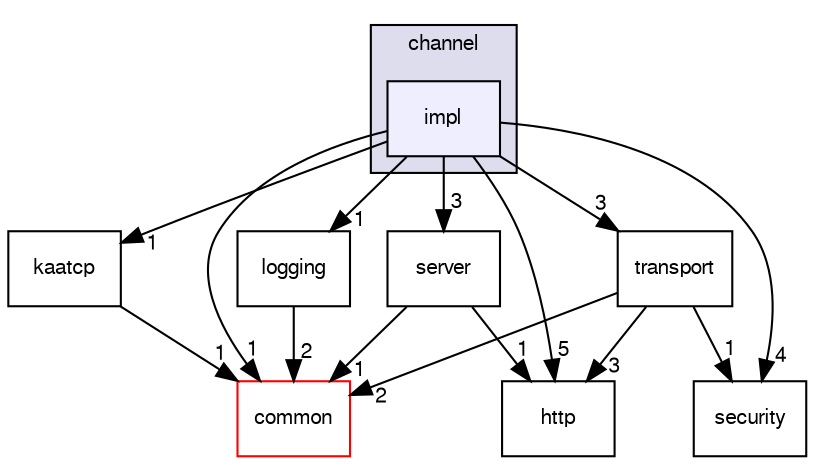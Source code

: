 digraph "/var/lib/jenkins/workspace/kaa/client/client-multi/client-cpp/kaa/channel/impl" {
  bgcolor=transparent;
  compound=true
  node [ fontsize="10", fontname="FreeSans"];
  edge [ labelfontsize="10", labelfontname="FreeSans"];
  subgraph clusterdir_a9530586dc064ed366c61e74921a5d3b {
    graph [ bgcolor="#ddddee", pencolor="black", label="channel" fontname="FreeSans", fontsize="10", URL="dir_a9530586dc064ed366c61e74921a5d3b.html"]
  dir_86c3445223b6c6e563c90193e5a3a548 [shape=box, label="impl", style="filled", fillcolor="#eeeeff", pencolor="black", URL="dir_86c3445223b6c6e563c90193e5a3a548.html"];
  }
  dir_83cfbc14f76eeadd8bee42771ab9afb2 [shape=box label="logging" URL="dir_83cfbc14f76eeadd8bee42771ab9afb2.html"];
  dir_03646d3b40648305b1a89470acd04560 [shape=box label="kaatcp" URL="dir_03646d3b40648305b1a89470acd04560.html"];
  dir_6c0552eb1eb5e20e77ce3b84da3f2994 [shape=box label="http" URL="dir_6c0552eb1eb5e20e77ce3b84da3f2994.html"];
  dir_30557bf2c9a48d66bc9d0bc974de35d5 [shape=box label="transport" URL="dir_30557bf2c9a48d66bc9d0bc974de35d5.html"];
  dir_74744bb5e34682e8e5a7ef98663c824e [shape=box label="server" URL="dir_74744bb5e34682e8e5a7ef98663c824e.html"];
  dir_dc04581cf0f553de79abf65c8a71b1bc [shape=box label="common" color="red" URL="dir_dc04581cf0f553de79abf65c8a71b1bc.html"];
  dir_8bf1b24f7d08805d73fd9e7b147aebfa [shape=box label="security" URL="dir_8bf1b24f7d08805d73fd9e7b147aebfa.html"];
  dir_83cfbc14f76eeadd8bee42771ab9afb2->dir_dc04581cf0f553de79abf65c8a71b1bc [headlabel="2", labeldistance=1.5 headhref="dir_000028_000015.html"];
  dir_03646d3b40648305b1a89470acd04560->dir_dc04581cf0f553de79abf65c8a71b1bc [headlabel="1", labeldistance=1.5 headhref="dir_000026_000015.html"];
  dir_86c3445223b6c6e563c90193e5a3a548->dir_83cfbc14f76eeadd8bee42771ab9afb2 [headlabel="1", labeldistance=1.5 headhref="dir_000012_000028.html"];
  dir_86c3445223b6c6e563c90193e5a3a548->dir_03646d3b40648305b1a89470acd04560 [headlabel="1", labeldistance=1.5 headhref="dir_000012_000026.html"];
  dir_86c3445223b6c6e563c90193e5a3a548->dir_6c0552eb1eb5e20e77ce3b84da3f2994 [headlabel="5", labeldistance=1.5 headhref="dir_000012_000025.html"];
  dir_86c3445223b6c6e563c90193e5a3a548->dir_30557bf2c9a48d66bc9d0bc974de35d5 [headlabel="3", labeldistance=1.5 headhref="dir_000012_000034.html"];
  dir_86c3445223b6c6e563c90193e5a3a548->dir_74744bb5e34682e8e5a7ef98663c824e [headlabel="3", labeldistance=1.5 headhref="dir_000012_000013.html"];
  dir_86c3445223b6c6e563c90193e5a3a548->dir_dc04581cf0f553de79abf65c8a71b1bc [headlabel="1", labeldistance=1.5 headhref="dir_000012_000015.html"];
  dir_86c3445223b6c6e563c90193e5a3a548->dir_8bf1b24f7d08805d73fd9e7b147aebfa [headlabel="4", labeldistance=1.5 headhref="dir_000012_000033.html"];
  dir_30557bf2c9a48d66bc9d0bc974de35d5->dir_6c0552eb1eb5e20e77ce3b84da3f2994 [headlabel="3", labeldistance=1.5 headhref="dir_000034_000025.html"];
  dir_30557bf2c9a48d66bc9d0bc974de35d5->dir_dc04581cf0f553de79abf65c8a71b1bc [headlabel="2", labeldistance=1.5 headhref="dir_000034_000015.html"];
  dir_30557bf2c9a48d66bc9d0bc974de35d5->dir_8bf1b24f7d08805d73fd9e7b147aebfa [headlabel="1", labeldistance=1.5 headhref="dir_000034_000033.html"];
  dir_74744bb5e34682e8e5a7ef98663c824e->dir_6c0552eb1eb5e20e77ce3b84da3f2994 [headlabel="1", labeldistance=1.5 headhref="dir_000013_000025.html"];
  dir_74744bb5e34682e8e5a7ef98663c824e->dir_dc04581cf0f553de79abf65c8a71b1bc [headlabel="1", labeldistance=1.5 headhref="dir_000013_000015.html"];
}
